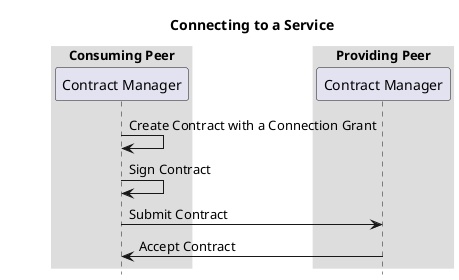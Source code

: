 @startuml
title: Connecting to a Service

box "Consuming Peer"
  participant "Contract Manager" as contractManagerPeer
end box

box "Providing Peer"
  participant "Contract Manager" as contractManagerDirectory
end box

contractManagerPeer -> contractManagerPeer: Create Contract with a Connection Grant
contractManagerPeer -> contractManagerPeer: Sign Contract
contractManagerPeer -> contractManagerDirectory: Submit Contract
contractManagerDirectory -> contractManagerPeer: Accept Contract

skinparam sequenceBoxBorderColor #transparent
skinparam boxPadding 50
hide footbox
@enduml
